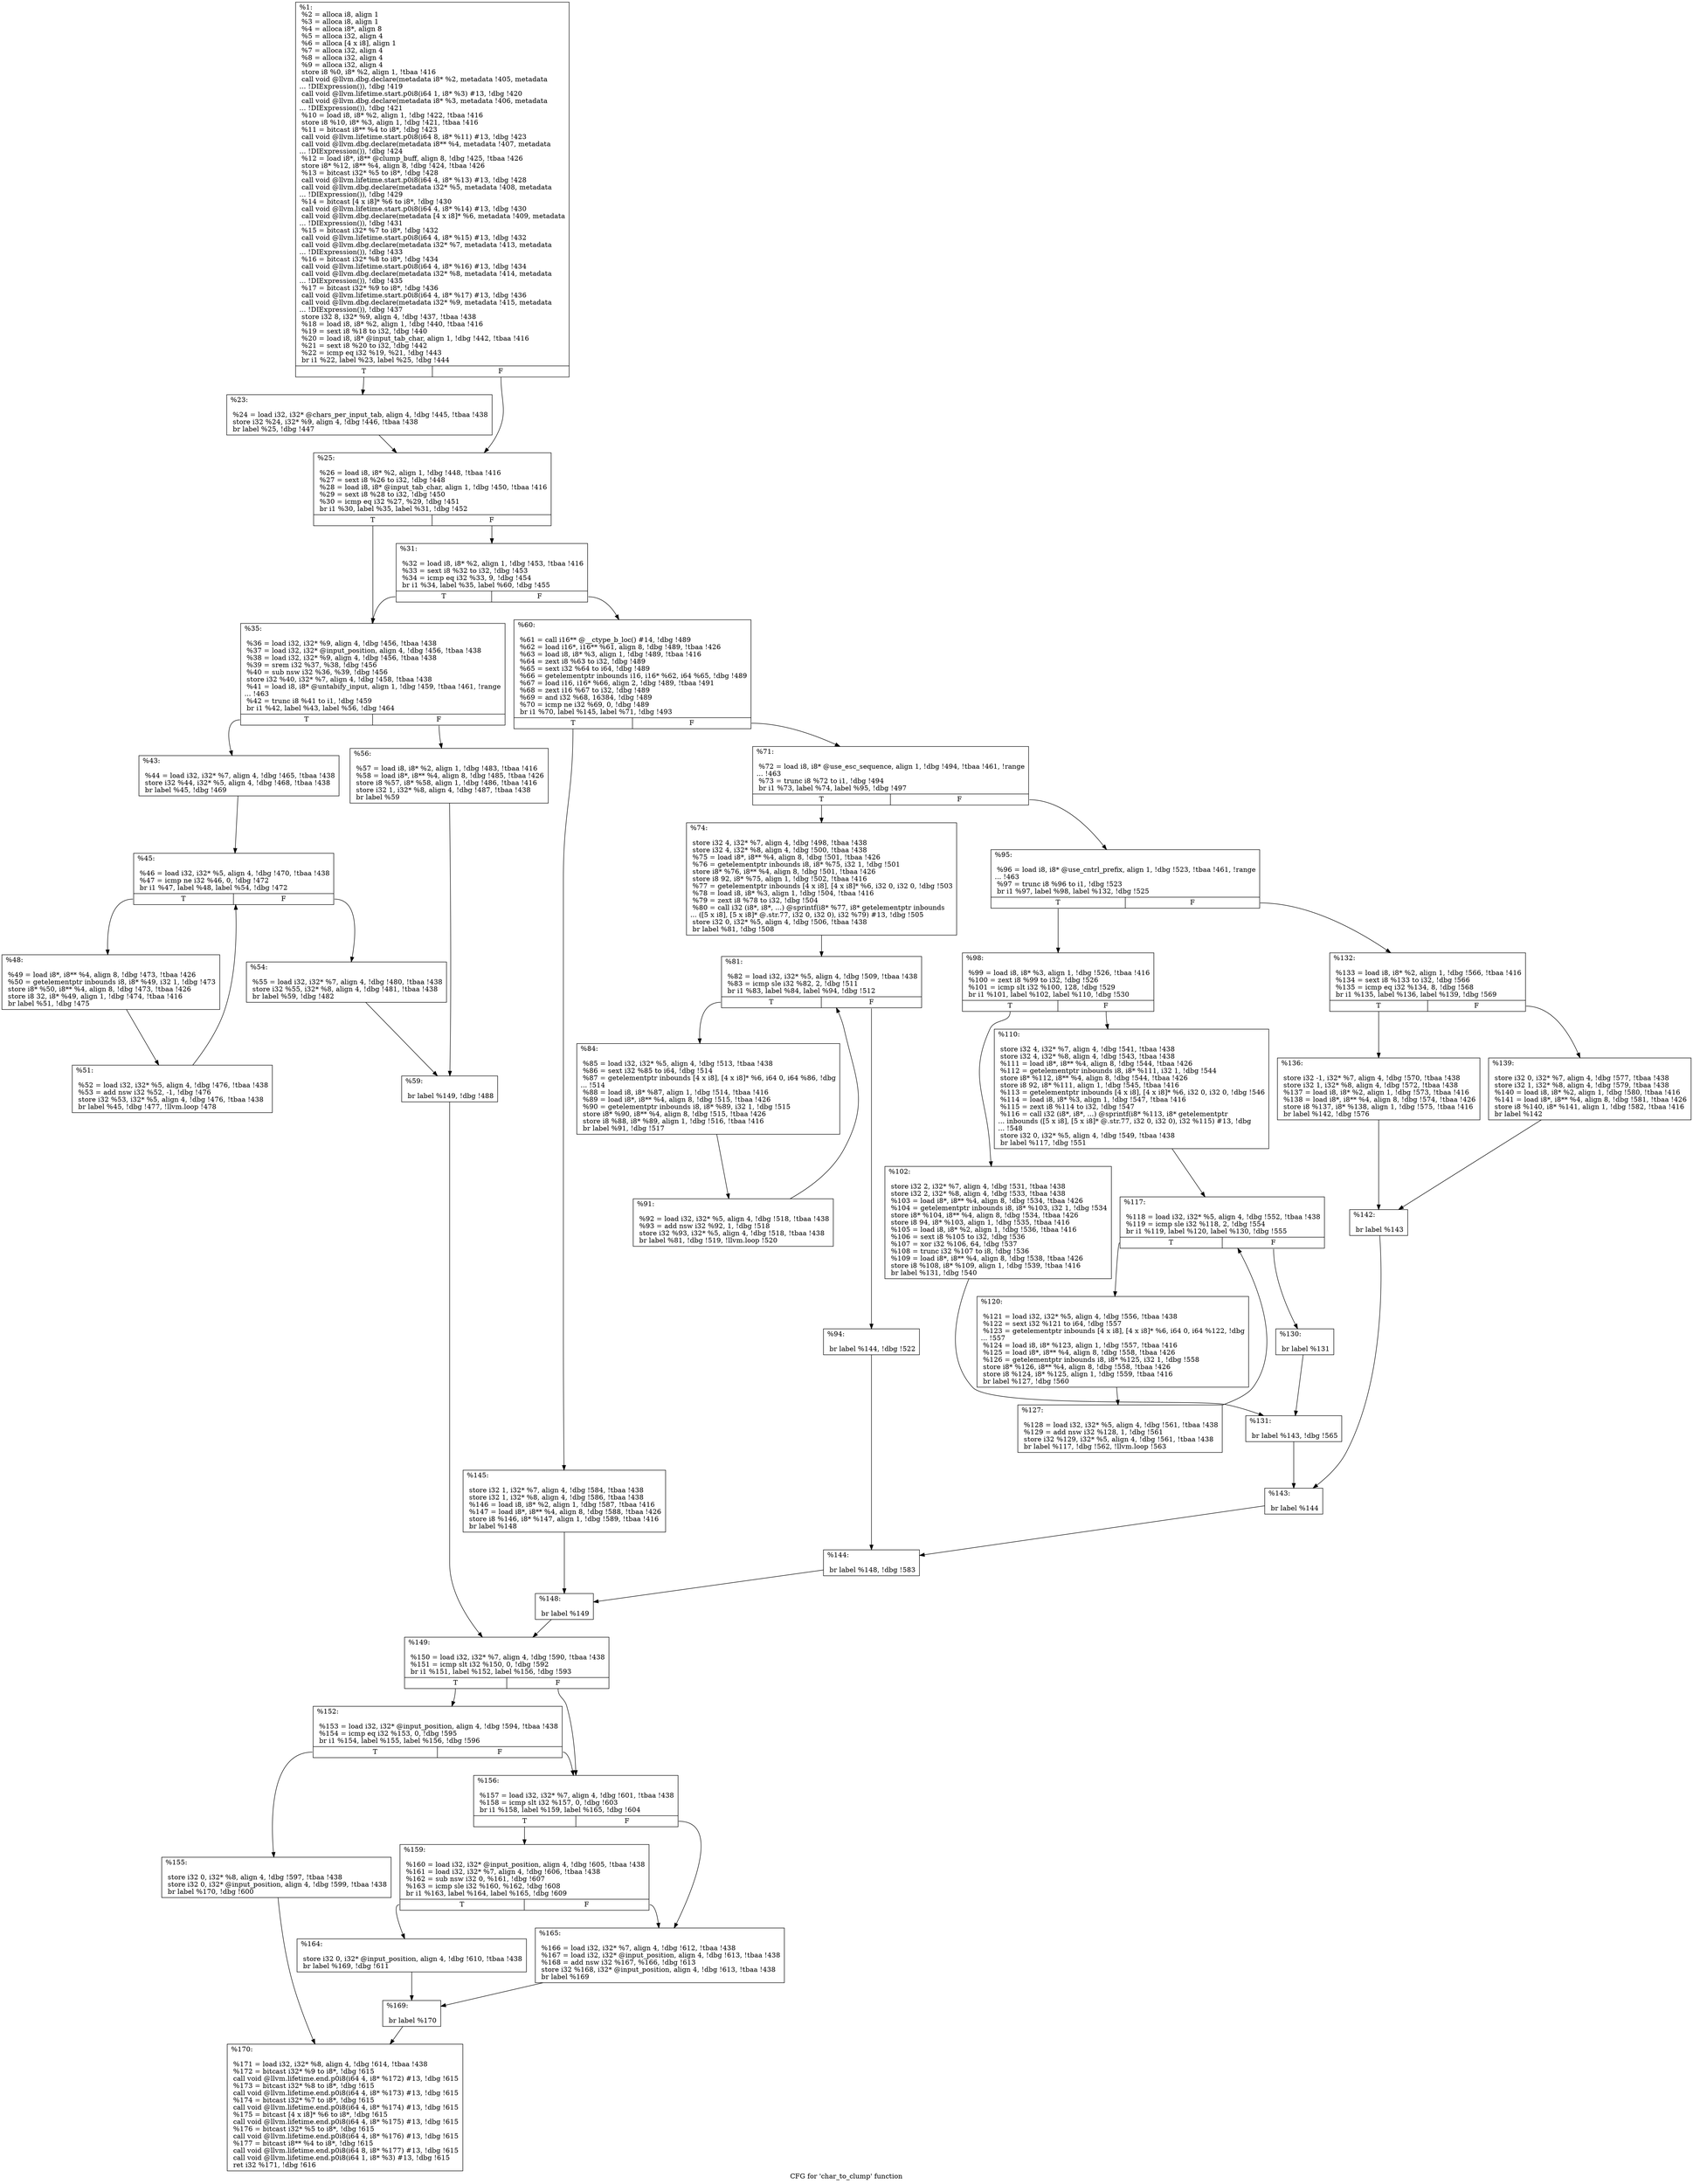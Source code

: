 digraph "CFG for 'char_to_clump' function" {
	label="CFG for 'char_to_clump' function";

	Node0x2188ed0 [shape=record,label="{%1:\l  %2 = alloca i8, align 1\l  %3 = alloca i8, align 1\l  %4 = alloca i8*, align 8\l  %5 = alloca i32, align 4\l  %6 = alloca [4 x i8], align 1\l  %7 = alloca i32, align 4\l  %8 = alloca i32, align 4\l  %9 = alloca i32, align 4\l  store i8 %0, i8* %2, align 1, !tbaa !416\l  call void @llvm.dbg.declare(metadata i8* %2, metadata !405, metadata\l... !DIExpression()), !dbg !419\l  call void @llvm.lifetime.start.p0i8(i64 1, i8* %3) #13, !dbg !420\l  call void @llvm.dbg.declare(metadata i8* %3, metadata !406, metadata\l... !DIExpression()), !dbg !421\l  %10 = load i8, i8* %2, align 1, !dbg !422, !tbaa !416\l  store i8 %10, i8* %3, align 1, !dbg !421, !tbaa !416\l  %11 = bitcast i8** %4 to i8*, !dbg !423\l  call void @llvm.lifetime.start.p0i8(i64 8, i8* %11) #13, !dbg !423\l  call void @llvm.dbg.declare(metadata i8** %4, metadata !407, metadata\l... !DIExpression()), !dbg !424\l  %12 = load i8*, i8** @clump_buff, align 8, !dbg !425, !tbaa !426\l  store i8* %12, i8** %4, align 8, !dbg !424, !tbaa !426\l  %13 = bitcast i32* %5 to i8*, !dbg !428\l  call void @llvm.lifetime.start.p0i8(i64 4, i8* %13) #13, !dbg !428\l  call void @llvm.dbg.declare(metadata i32* %5, metadata !408, metadata\l... !DIExpression()), !dbg !429\l  %14 = bitcast [4 x i8]* %6 to i8*, !dbg !430\l  call void @llvm.lifetime.start.p0i8(i64 4, i8* %14) #13, !dbg !430\l  call void @llvm.dbg.declare(metadata [4 x i8]* %6, metadata !409, metadata\l... !DIExpression()), !dbg !431\l  %15 = bitcast i32* %7 to i8*, !dbg !432\l  call void @llvm.lifetime.start.p0i8(i64 4, i8* %15) #13, !dbg !432\l  call void @llvm.dbg.declare(metadata i32* %7, metadata !413, metadata\l... !DIExpression()), !dbg !433\l  %16 = bitcast i32* %8 to i8*, !dbg !434\l  call void @llvm.lifetime.start.p0i8(i64 4, i8* %16) #13, !dbg !434\l  call void @llvm.dbg.declare(metadata i32* %8, metadata !414, metadata\l... !DIExpression()), !dbg !435\l  %17 = bitcast i32* %9 to i8*, !dbg !436\l  call void @llvm.lifetime.start.p0i8(i64 4, i8* %17) #13, !dbg !436\l  call void @llvm.dbg.declare(metadata i32* %9, metadata !415, metadata\l... !DIExpression()), !dbg !437\l  store i32 8, i32* %9, align 4, !dbg !437, !tbaa !438\l  %18 = load i8, i8* %2, align 1, !dbg !440, !tbaa !416\l  %19 = sext i8 %18 to i32, !dbg !440\l  %20 = load i8, i8* @input_tab_char, align 1, !dbg !442, !tbaa !416\l  %21 = sext i8 %20 to i32, !dbg !442\l  %22 = icmp eq i32 %19, %21, !dbg !443\l  br i1 %22, label %23, label %25, !dbg !444\l|{<s0>T|<s1>F}}"];
	Node0x2188ed0:s0 -> Node0x21894e0;
	Node0x2188ed0:s1 -> Node0x2189530;
	Node0x21894e0 [shape=record,label="{%23:\l\l  %24 = load i32, i32* @chars_per_input_tab, align 4, !dbg !445, !tbaa !438\l  store i32 %24, i32* %9, align 4, !dbg !446, !tbaa !438\l  br label %25, !dbg !447\l}"];
	Node0x21894e0 -> Node0x2189530;
	Node0x2189530 [shape=record,label="{%25:\l\l  %26 = load i8, i8* %2, align 1, !dbg !448, !tbaa !416\l  %27 = sext i8 %26 to i32, !dbg !448\l  %28 = load i8, i8* @input_tab_char, align 1, !dbg !450, !tbaa !416\l  %29 = sext i8 %28 to i32, !dbg !450\l  %30 = icmp eq i32 %27, %29, !dbg !451\l  br i1 %30, label %35, label %31, !dbg !452\l|{<s0>T|<s1>F}}"];
	Node0x2189530:s0 -> Node0x21895d0;
	Node0x2189530:s1 -> Node0x2189580;
	Node0x2189580 [shape=record,label="{%31:\l\l  %32 = load i8, i8* %2, align 1, !dbg !453, !tbaa !416\l  %33 = sext i8 %32 to i32, !dbg !453\l  %34 = icmp eq i32 %33, 9, !dbg !454\l  br i1 %34, label %35, label %60, !dbg !455\l|{<s0>T|<s1>F}}"];
	Node0x2189580:s0 -> Node0x21895d0;
	Node0x2189580:s1 -> Node0x2189850;
	Node0x21895d0 [shape=record,label="{%35:\l\l  %36 = load i32, i32* %9, align 4, !dbg !456, !tbaa !438\l  %37 = load i32, i32* @input_position, align 4, !dbg !456, !tbaa !438\l  %38 = load i32, i32* %9, align 4, !dbg !456, !tbaa !438\l  %39 = srem i32 %37, %38, !dbg !456\l  %40 = sub nsw i32 %36, %39, !dbg !456\l  store i32 %40, i32* %7, align 4, !dbg !458, !tbaa !438\l  %41 = load i8, i8* @untabify_input, align 1, !dbg !459, !tbaa !461, !range\l... !463\l  %42 = trunc i8 %41 to i1, !dbg !459\l  br i1 %42, label %43, label %56, !dbg !464\l|{<s0>T|<s1>F}}"];
	Node0x21895d0:s0 -> Node0x2189620;
	Node0x21895d0:s1 -> Node0x21897b0;
	Node0x2189620 [shape=record,label="{%43:\l\l  %44 = load i32, i32* %7, align 4, !dbg !465, !tbaa !438\l  store i32 %44, i32* %5, align 4, !dbg !468, !tbaa !438\l  br label %45, !dbg !469\l}"];
	Node0x2189620 -> Node0x2189670;
	Node0x2189670 [shape=record,label="{%45:\l\l  %46 = load i32, i32* %5, align 4, !dbg !470, !tbaa !438\l  %47 = icmp ne i32 %46, 0, !dbg !472\l  br i1 %47, label %48, label %54, !dbg !472\l|{<s0>T|<s1>F}}"];
	Node0x2189670:s0 -> Node0x21896c0;
	Node0x2189670:s1 -> Node0x2189760;
	Node0x21896c0 [shape=record,label="{%48:\l\l  %49 = load i8*, i8** %4, align 8, !dbg !473, !tbaa !426\l  %50 = getelementptr inbounds i8, i8* %49, i32 1, !dbg !473\l  store i8* %50, i8** %4, align 8, !dbg !473, !tbaa !426\l  store i8 32, i8* %49, align 1, !dbg !474, !tbaa !416\l  br label %51, !dbg !475\l}"];
	Node0x21896c0 -> Node0x2189710;
	Node0x2189710 [shape=record,label="{%51:\l\l  %52 = load i32, i32* %5, align 4, !dbg !476, !tbaa !438\l  %53 = add nsw i32 %52, -1, !dbg !476\l  store i32 %53, i32* %5, align 4, !dbg !476, !tbaa !438\l  br label %45, !dbg !477, !llvm.loop !478\l}"];
	Node0x2189710 -> Node0x2189670;
	Node0x2189760 [shape=record,label="{%54:\l\l  %55 = load i32, i32* %7, align 4, !dbg !480, !tbaa !438\l  store i32 %55, i32* %8, align 4, !dbg !481, !tbaa !438\l  br label %59, !dbg !482\l}"];
	Node0x2189760 -> Node0x2189800;
	Node0x21897b0 [shape=record,label="{%56:\l\l  %57 = load i8, i8* %2, align 1, !dbg !483, !tbaa !416\l  %58 = load i8*, i8** %4, align 8, !dbg !485, !tbaa !426\l  store i8 %57, i8* %58, align 1, !dbg !486, !tbaa !416\l  store i32 1, i32* %8, align 4, !dbg !487, !tbaa !438\l  br label %59\l}"];
	Node0x21897b0 -> Node0x2189800;
	Node0x2189800 [shape=record,label="{%59:\l\l  br label %149, !dbg !488\l}"];
	Node0x2189800 -> Node0x2189fd0;
	Node0x2189850 [shape=record,label="{%60:\l\l  %61 = call i16** @__ctype_b_loc() #14, !dbg !489\l  %62 = load i16*, i16** %61, align 8, !dbg !489, !tbaa !426\l  %63 = load i8, i8* %3, align 1, !dbg !489, !tbaa !416\l  %64 = zext i8 %63 to i32, !dbg !489\l  %65 = sext i32 %64 to i64, !dbg !489\l  %66 = getelementptr inbounds i16, i16* %62, i64 %65, !dbg !489\l  %67 = load i16, i16* %66, align 2, !dbg !489, !tbaa !491\l  %68 = zext i16 %67 to i32, !dbg !489\l  %69 = and i32 %68, 16384, !dbg !489\l  %70 = icmp ne i32 %69, 0, !dbg !489\l  br i1 %70, label %145, label %71, !dbg !493\l|{<s0>T|<s1>F}}"];
	Node0x2189850:s0 -> Node0x2189f30;
	Node0x2189850:s1 -> Node0x21898a0;
	Node0x21898a0 [shape=record,label="{%71:\l\l  %72 = load i8, i8* @use_esc_sequence, align 1, !dbg !494, !tbaa !461, !range\l... !463\l  %73 = trunc i8 %72 to i1, !dbg !494\l  br i1 %73, label %74, label %95, !dbg !497\l|{<s0>T|<s1>F}}"];
	Node0x21898a0:s0 -> Node0x21898f0;
	Node0x21898a0:s1 -> Node0x2189a80;
	Node0x21898f0 [shape=record,label="{%74:\l\l  store i32 4, i32* %7, align 4, !dbg !498, !tbaa !438\l  store i32 4, i32* %8, align 4, !dbg !500, !tbaa !438\l  %75 = load i8*, i8** %4, align 8, !dbg !501, !tbaa !426\l  %76 = getelementptr inbounds i8, i8* %75, i32 1, !dbg !501\l  store i8* %76, i8** %4, align 8, !dbg !501, !tbaa !426\l  store i8 92, i8* %75, align 1, !dbg !502, !tbaa !416\l  %77 = getelementptr inbounds [4 x i8], [4 x i8]* %6, i32 0, i32 0, !dbg !503\l  %78 = load i8, i8* %3, align 1, !dbg !504, !tbaa !416\l  %79 = zext i8 %78 to i32, !dbg !504\l  %80 = call i32 (i8*, i8*, ...) @sprintf(i8* %77, i8* getelementptr inbounds\l... ([5 x i8], [5 x i8]* @.str.77, i32 0, i32 0), i32 %79) #13, !dbg !505\l  store i32 0, i32* %5, align 4, !dbg !506, !tbaa !438\l  br label %81, !dbg !508\l}"];
	Node0x21898f0 -> Node0x2189940;
	Node0x2189940 [shape=record,label="{%81:\l\l  %82 = load i32, i32* %5, align 4, !dbg !509, !tbaa !438\l  %83 = icmp sle i32 %82, 2, !dbg !511\l  br i1 %83, label %84, label %94, !dbg !512\l|{<s0>T|<s1>F}}"];
	Node0x2189940:s0 -> Node0x2189990;
	Node0x2189940:s1 -> Node0x2189a30;
	Node0x2189990 [shape=record,label="{%84:\l\l  %85 = load i32, i32* %5, align 4, !dbg !513, !tbaa !438\l  %86 = sext i32 %85 to i64, !dbg !514\l  %87 = getelementptr inbounds [4 x i8], [4 x i8]* %6, i64 0, i64 %86, !dbg\l... !514\l  %88 = load i8, i8* %87, align 1, !dbg !514, !tbaa !416\l  %89 = load i8*, i8** %4, align 8, !dbg !515, !tbaa !426\l  %90 = getelementptr inbounds i8, i8* %89, i32 1, !dbg !515\l  store i8* %90, i8** %4, align 8, !dbg !515, !tbaa !426\l  store i8 %88, i8* %89, align 1, !dbg !516, !tbaa !416\l  br label %91, !dbg !517\l}"];
	Node0x2189990 -> Node0x21899e0;
	Node0x21899e0 [shape=record,label="{%91:\l\l  %92 = load i32, i32* %5, align 4, !dbg !518, !tbaa !438\l  %93 = add nsw i32 %92, 1, !dbg !518\l  store i32 %93, i32* %5, align 4, !dbg !518, !tbaa !438\l  br label %81, !dbg !519, !llvm.loop !520\l}"];
	Node0x21899e0 -> Node0x2189940;
	Node0x2189a30 [shape=record,label="{%94:\l\l  br label %144, !dbg !522\l}"];
	Node0x2189a30 -> Node0x2189ee0;
	Node0x2189a80 [shape=record,label="{%95:\l\l  %96 = load i8, i8* @use_cntrl_prefix, align 1, !dbg !523, !tbaa !461, !range\l... !463\l  %97 = trunc i8 %96 to i1, !dbg !523\l  br i1 %97, label %98, label %132, !dbg !525\l|{<s0>T|<s1>F}}"];
	Node0x2189a80:s0 -> Node0x2189ad0;
	Node0x2189a80:s1 -> Node0x2189d50;
	Node0x2189ad0 [shape=record,label="{%98:\l\l  %99 = load i8, i8* %3, align 1, !dbg !526, !tbaa !416\l  %100 = zext i8 %99 to i32, !dbg !526\l  %101 = icmp slt i32 %100, 128, !dbg !529\l  br i1 %101, label %102, label %110, !dbg !530\l|{<s0>T|<s1>F}}"];
	Node0x2189ad0:s0 -> Node0x2189b20;
	Node0x2189ad0:s1 -> Node0x2189b70;
	Node0x2189b20 [shape=record,label="{%102:\l\l  store i32 2, i32* %7, align 4, !dbg !531, !tbaa !438\l  store i32 2, i32* %8, align 4, !dbg !533, !tbaa !438\l  %103 = load i8*, i8** %4, align 8, !dbg !534, !tbaa !426\l  %104 = getelementptr inbounds i8, i8* %103, i32 1, !dbg !534\l  store i8* %104, i8** %4, align 8, !dbg !534, !tbaa !426\l  store i8 94, i8* %103, align 1, !dbg !535, !tbaa !416\l  %105 = load i8, i8* %2, align 1, !dbg !536, !tbaa !416\l  %106 = sext i8 %105 to i32, !dbg !536\l  %107 = xor i32 %106, 64, !dbg !537\l  %108 = trunc i32 %107 to i8, !dbg !536\l  %109 = load i8*, i8** %4, align 8, !dbg !538, !tbaa !426\l  store i8 %108, i8* %109, align 1, !dbg !539, !tbaa !416\l  br label %131, !dbg !540\l}"];
	Node0x2189b20 -> Node0x2189d00;
	Node0x2189b70 [shape=record,label="{%110:\l\l  store i32 4, i32* %7, align 4, !dbg !541, !tbaa !438\l  store i32 4, i32* %8, align 4, !dbg !543, !tbaa !438\l  %111 = load i8*, i8** %4, align 8, !dbg !544, !tbaa !426\l  %112 = getelementptr inbounds i8, i8* %111, i32 1, !dbg !544\l  store i8* %112, i8** %4, align 8, !dbg !544, !tbaa !426\l  store i8 92, i8* %111, align 1, !dbg !545, !tbaa !416\l  %113 = getelementptr inbounds [4 x i8], [4 x i8]* %6, i32 0, i32 0, !dbg !546\l  %114 = load i8, i8* %3, align 1, !dbg !547, !tbaa !416\l  %115 = zext i8 %114 to i32, !dbg !547\l  %116 = call i32 (i8*, i8*, ...) @sprintf(i8* %113, i8* getelementptr\l... inbounds ([5 x i8], [5 x i8]* @.str.77, i32 0, i32 0), i32 %115) #13, !dbg\l... !548\l  store i32 0, i32* %5, align 4, !dbg !549, !tbaa !438\l  br label %117, !dbg !551\l}"];
	Node0x2189b70 -> Node0x2189bc0;
	Node0x2189bc0 [shape=record,label="{%117:\l\l  %118 = load i32, i32* %5, align 4, !dbg !552, !tbaa !438\l  %119 = icmp sle i32 %118, 2, !dbg !554\l  br i1 %119, label %120, label %130, !dbg !555\l|{<s0>T|<s1>F}}"];
	Node0x2189bc0:s0 -> Node0x2189c10;
	Node0x2189bc0:s1 -> Node0x2189cb0;
	Node0x2189c10 [shape=record,label="{%120:\l\l  %121 = load i32, i32* %5, align 4, !dbg !556, !tbaa !438\l  %122 = sext i32 %121 to i64, !dbg !557\l  %123 = getelementptr inbounds [4 x i8], [4 x i8]* %6, i64 0, i64 %122, !dbg\l... !557\l  %124 = load i8, i8* %123, align 1, !dbg !557, !tbaa !416\l  %125 = load i8*, i8** %4, align 8, !dbg !558, !tbaa !426\l  %126 = getelementptr inbounds i8, i8* %125, i32 1, !dbg !558\l  store i8* %126, i8** %4, align 8, !dbg !558, !tbaa !426\l  store i8 %124, i8* %125, align 1, !dbg !559, !tbaa !416\l  br label %127, !dbg !560\l}"];
	Node0x2189c10 -> Node0x2189c60;
	Node0x2189c60 [shape=record,label="{%127:\l\l  %128 = load i32, i32* %5, align 4, !dbg !561, !tbaa !438\l  %129 = add nsw i32 %128, 1, !dbg !561\l  store i32 %129, i32* %5, align 4, !dbg !561, !tbaa !438\l  br label %117, !dbg !562, !llvm.loop !563\l}"];
	Node0x2189c60 -> Node0x2189bc0;
	Node0x2189cb0 [shape=record,label="{%130:\l\l  br label %131\l}"];
	Node0x2189cb0 -> Node0x2189d00;
	Node0x2189d00 [shape=record,label="{%131:\l\l  br label %143, !dbg !565\l}"];
	Node0x2189d00 -> Node0x2189e90;
	Node0x2189d50 [shape=record,label="{%132:\l\l  %133 = load i8, i8* %2, align 1, !dbg !566, !tbaa !416\l  %134 = sext i8 %133 to i32, !dbg !566\l  %135 = icmp eq i32 %134, 8, !dbg !568\l  br i1 %135, label %136, label %139, !dbg !569\l|{<s0>T|<s1>F}}"];
	Node0x2189d50:s0 -> Node0x2189da0;
	Node0x2189d50:s1 -> Node0x2189df0;
	Node0x2189da0 [shape=record,label="{%136:\l\l  store i32 -1, i32* %7, align 4, !dbg !570, !tbaa !438\l  store i32 1, i32* %8, align 4, !dbg !572, !tbaa !438\l  %137 = load i8, i8* %2, align 1, !dbg !573, !tbaa !416\l  %138 = load i8*, i8** %4, align 8, !dbg !574, !tbaa !426\l  store i8 %137, i8* %138, align 1, !dbg !575, !tbaa !416\l  br label %142, !dbg !576\l}"];
	Node0x2189da0 -> Node0x2189e40;
	Node0x2189df0 [shape=record,label="{%139:\l\l  store i32 0, i32* %7, align 4, !dbg !577, !tbaa !438\l  store i32 1, i32* %8, align 4, !dbg !579, !tbaa !438\l  %140 = load i8, i8* %2, align 1, !dbg !580, !tbaa !416\l  %141 = load i8*, i8** %4, align 8, !dbg !581, !tbaa !426\l  store i8 %140, i8* %141, align 1, !dbg !582, !tbaa !416\l  br label %142\l}"];
	Node0x2189df0 -> Node0x2189e40;
	Node0x2189e40 [shape=record,label="{%142:\l\l  br label %143\l}"];
	Node0x2189e40 -> Node0x2189e90;
	Node0x2189e90 [shape=record,label="{%143:\l\l  br label %144\l}"];
	Node0x2189e90 -> Node0x2189ee0;
	Node0x2189ee0 [shape=record,label="{%144:\l\l  br label %148, !dbg !583\l}"];
	Node0x2189ee0 -> Node0x2189f80;
	Node0x2189f30 [shape=record,label="{%145:\l\l  store i32 1, i32* %7, align 4, !dbg !584, !tbaa !438\l  store i32 1, i32* %8, align 4, !dbg !586, !tbaa !438\l  %146 = load i8, i8* %2, align 1, !dbg !587, !tbaa !416\l  %147 = load i8*, i8** %4, align 8, !dbg !588, !tbaa !426\l  store i8 %146, i8* %147, align 1, !dbg !589, !tbaa !416\l  br label %148\l}"];
	Node0x2189f30 -> Node0x2189f80;
	Node0x2189f80 [shape=record,label="{%148:\l\l  br label %149\l}"];
	Node0x2189f80 -> Node0x2189fd0;
	Node0x2189fd0 [shape=record,label="{%149:\l\l  %150 = load i32, i32* %7, align 4, !dbg !590, !tbaa !438\l  %151 = icmp slt i32 %150, 0, !dbg !592\l  br i1 %151, label %152, label %156, !dbg !593\l|{<s0>T|<s1>F}}"];
	Node0x2189fd0:s0 -> Node0x218a020;
	Node0x2189fd0:s1 -> Node0x218a0c0;
	Node0x218a020 [shape=record,label="{%152:\l\l  %153 = load i32, i32* @input_position, align 4, !dbg !594, !tbaa !438\l  %154 = icmp eq i32 %153, 0, !dbg !595\l  br i1 %154, label %155, label %156, !dbg !596\l|{<s0>T|<s1>F}}"];
	Node0x218a020:s0 -> Node0x218a070;
	Node0x218a020:s1 -> Node0x218a0c0;
	Node0x218a070 [shape=record,label="{%155:\l\l  store i32 0, i32* %8, align 4, !dbg !597, !tbaa !438\l  store i32 0, i32* @input_position, align 4, !dbg !599, !tbaa !438\l  br label %170, !dbg !600\l}"];
	Node0x218a070 -> Node0x218a250;
	Node0x218a0c0 [shape=record,label="{%156:\l\l  %157 = load i32, i32* %7, align 4, !dbg !601, !tbaa !438\l  %158 = icmp slt i32 %157, 0, !dbg !603\l  br i1 %158, label %159, label %165, !dbg !604\l|{<s0>T|<s1>F}}"];
	Node0x218a0c0:s0 -> Node0x218a110;
	Node0x218a0c0:s1 -> Node0x218a1b0;
	Node0x218a110 [shape=record,label="{%159:\l\l  %160 = load i32, i32* @input_position, align 4, !dbg !605, !tbaa !438\l  %161 = load i32, i32* %7, align 4, !dbg !606, !tbaa !438\l  %162 = sub nsw i32 0, %161, !dbg !607\l  %163 = icmp sle i32 %160, %162, !dbg !608\l  br i1 %163, label %164, label %165, !dbg !609\l|{<s0>T|<s1>F}}"];
	Node0x218a110:s0 -> Node0x218a160;
	Node0x218a110:s1 -> Node0x218a1b0;
	Node0x218a160 [shape=record,label="{%164:\l\l  store i32 0, i32* @input_position, align 4, !dbg !610, !tbaa !438\l  br label %169, !dbg !611\l}"];
	Node0x218a160 -> Node0x218a200;
	Node0x218a1b0 [shape=record,label="{%165:\l\l  %166 = load i32, i32* %7, align 4, !dbg !612, !tbaa !438\l  %167 = load i32, i32* @input_position, align 4, !dbg !613, !tbaa !438\l  %168 = add nsw i32 %167, %166, !dbg !613\l  store i32 %168, i32* @input_position, align 4, !dbg !613, !tbaa !438\l  br label %169\l}"];
	Node0x218a1b0 -> Node0x218a200;
	Node0x218a200 [shape=record,label="{%169:\l\l  br label %170\l}"];
	Node0x218a200 -> Node0x218a250;
	Node0x218a250 [shape=record,label="{%170:\l\l  %171 = load i32, i32* %8, align 4, !dbg !614, !tbaa !438\l  %172 = bitcast i32* %9 to i8*, !dbg !615\l  call void @llvm.lifetime.end.p0i8(i64 4, i8* %172) #13, !dbg !615\l  %173 = bitcast i32* %8 to i8*, !dbg !615\l  call void @llvm.lifetime.end.p0i8(i64 4, i8* %173) #13, !dbg !615\l  %174 = bitcast i32* %7 to i8*, !dbg !615\l  call void @llvm.lifetime.end.p0i8(i64 4, i8* %174) #13, !dbg !615\l  %175 = bitcast [4 x i8]* %6 to i8*, !dbg !615\l  call void @llvm.lifetime.end.p0i8(i64 4, i8* %175) #13, !dbg !615\l  %176 = bitcast i32* %5 to i8*, !dbg !615\l  call void @llvm.lifetime.end.p0i8(i64 4, i8* %176) #13, !dbg !615\l  %177 = bitcast i8** %4 to i8*, !dbg !615\l  call void @llvm.lifetime.end.p0i8(i64 8, i8* %177) #13, !dbg !615\l  call void @llvm.lifetime.end.p0i8(i64 1, i8* %3) #13, !dbg !615\l  ret i32 %171, !dbg !616\l}"];
}
